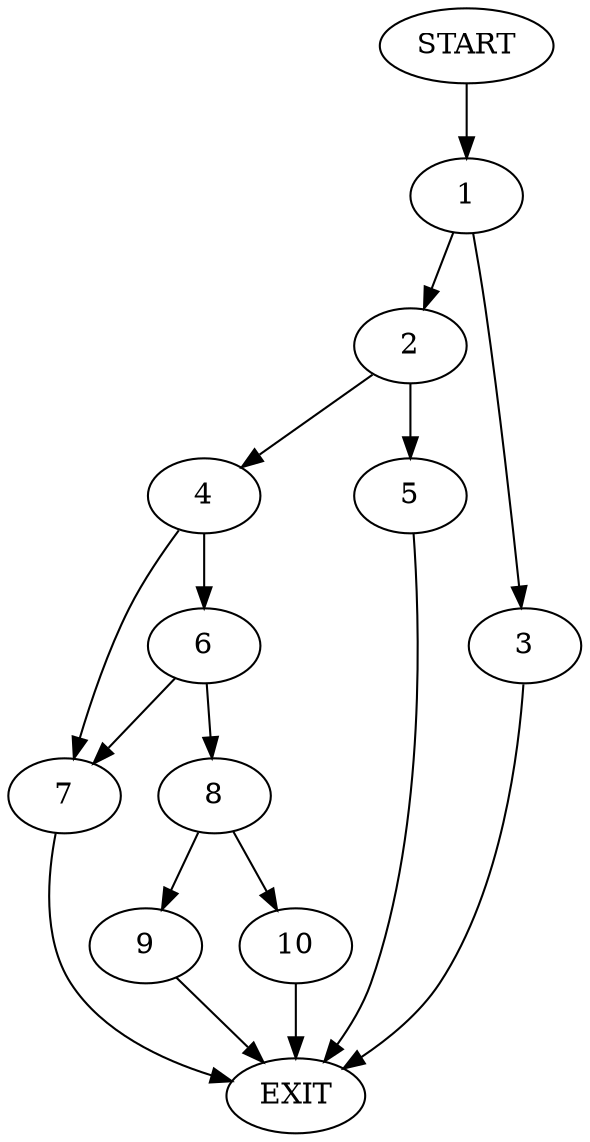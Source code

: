digraph {
0 [label="START"]
11 [label="EXIT"]
0 -> 1
1 -> 2
1 -> 3
3 -> 11
2 -> 4
2 -> 5
4 -> 6
4 -> 7
5 -> 11
6 -> 7
6 -> 8
7 -> 11
8 -> 9
8 -> 10
9 -> 11
10 -> 11
}
